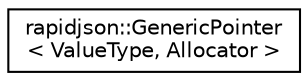 digraph "Graphical Class Hierarchy"
{
 // INTERACTIVE_SVG=YES
 // LATEX_PDF_SIZE
  edge [fontname="Helvetica",fontsize="10",labelfontname="Helvetica",labelfontsize="10"];
  node [fontname="Helvetica",fontsize="10",shape=record];
  rankdir="LR";
  Node0 [label="rapidjson::GenericPointer\l\< ValueType, Allocator \>",height=0.2,width=0.4,color="black", fillcolor="white", style="filled",URL="$classrapidjson_1_1_generic_pointer.html",tooltip="Represents a JSON Pointer. Use Pointer for UTF8 encoding and default allocator."];
}
